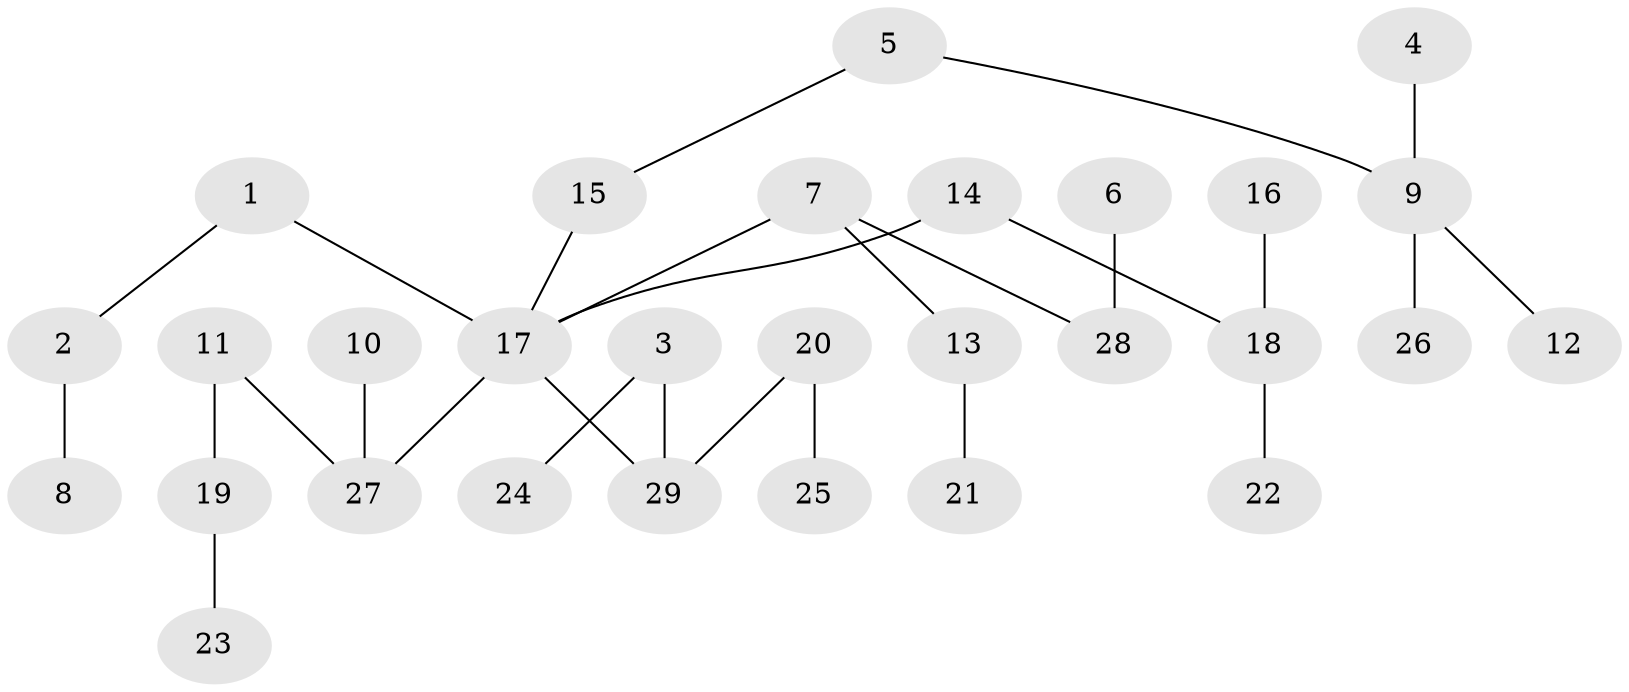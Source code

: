 // original degree distribution, {4: 0.034482758620689655, 7: 0.017241379310344827, 3: 0.20689655172413793, 2: 0.20689655172413793, 5: 0.034482758620689655, 1: 0.5}
// Generated by graph-tools (version 1.1) at 2025/02/03/09/25 03:02:30]
// undirected, 29 vertices, 28 edges
graph export_dot {
graph [start="1"]
  node [color=gray90,style=filled];
  1;
  2;
  3;
  4;
  5;
  6;
  7;
  8;
  9;
  10;
  11;
  12;
  13;
  14;
  15;
  16;
  17;
  18;
  19;
  20;
  21;
  22;
  23;
  24;
  25;
  26;
  27;
  28;
  29;
  1 -- 2 [weight=1.0];
  1 -- 17 [weight=1.0];
  2 -- 8 [weight=1.0];
  3 -- 24 [weight=1.0];
  3 -- 29 [weight=1.0];
  4 -- 9 [weight=1.0];
  5 -- 9 [weight=1.0];
  5 -- 15 [weight=1.0];
  6 -- 28 [weight=1.0];
  7 -- 13 [weight=1.0];
  7 -- 17 [weight=1.0];
  7 -- 28 [weight=1.0];
  9 -- 12 [weight=1.0];
  9 -- 26 [weight=1.0];
  10 -- 27 [weight=1.0];
  11 -- 19 [weight=1.0];
  11 -- 27 [weight=1.0];
  13 -- 21 [weight=1.0];
  14 -- 17 [weight=1.0];
  14 -- 18 [weight=1.0];
  15 -- 17 [weight=1.0];
  16 -- 18 [weight=1.0];
  17 -- 27 [weight=1.0];
  17 -- 29 [weight=1.0];
  18 -- 22 [weight=1.0];
  19 -- 23 [weight=1.0];
  20 -- 25 [weight=1.0];
  20 -- 29 [weight=1.0];
}
